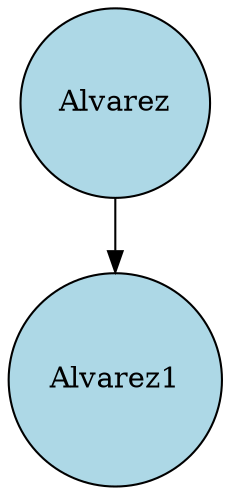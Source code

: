 digraph G {
    node [shape=circle, style=filled, fillcolor=lightblue, fontcolor=black]; // Configuración de nodos
    
    53 [label="Alvarez"];
    53 -> 45;
    45 [label="Alvarez1"];
}
